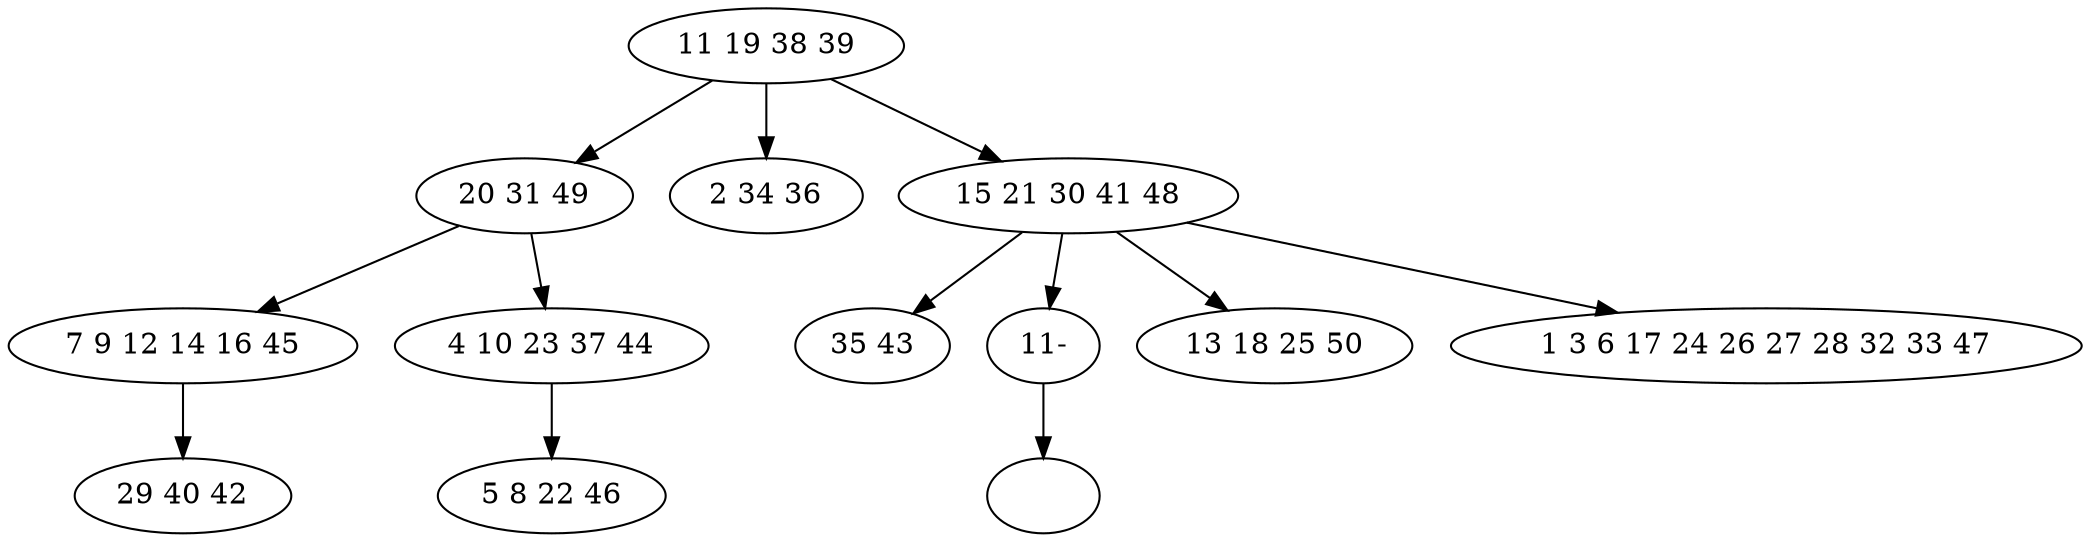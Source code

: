 digraph true_tree {
	"0" -> "1"
	"1" -> "2"
	"0" -> "3"
	"0" -> "4"
	"4" -> "5"
	"1" -> "6"
	"4" -> "12"
	"4" -> "8"
	"2" -> "9"
	"4" -> "10"
	"6" -> "11"
	"12" -> "7"
	"0" [label="11 19 38 39"];
	"1" [label="20 31 49"];
	"2" [label="7 9 12 14 16 45"];
	"3" [label="2 34 36"];
	"4" [label="15 21 30 41 48"];
	"5" [label="35 43"];
	"6" [label="4 10 23 37 44"];
	"7" [label=""];
	"8" [label="13 18 25 50"];
	"9" [label="29 40 42"];
	"10" [label="1 3 6 17 24 26 27 28 32 33 47"];
	"11" [label="5 8 22 46"];
	"12" [label="11-"];
}
